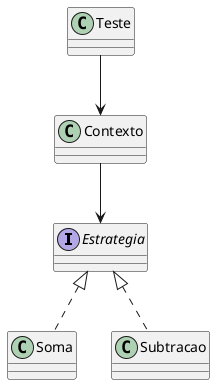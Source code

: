 @startuml Strategy_Pattern
interface Estrategia
class Soma
class Subtracao
class Contexto
class Teste
Estrategia <|.. Soma
Estrategia <|.. Subtracao
Contexto --> Estrategia
Teste --> Contexto
@enduml